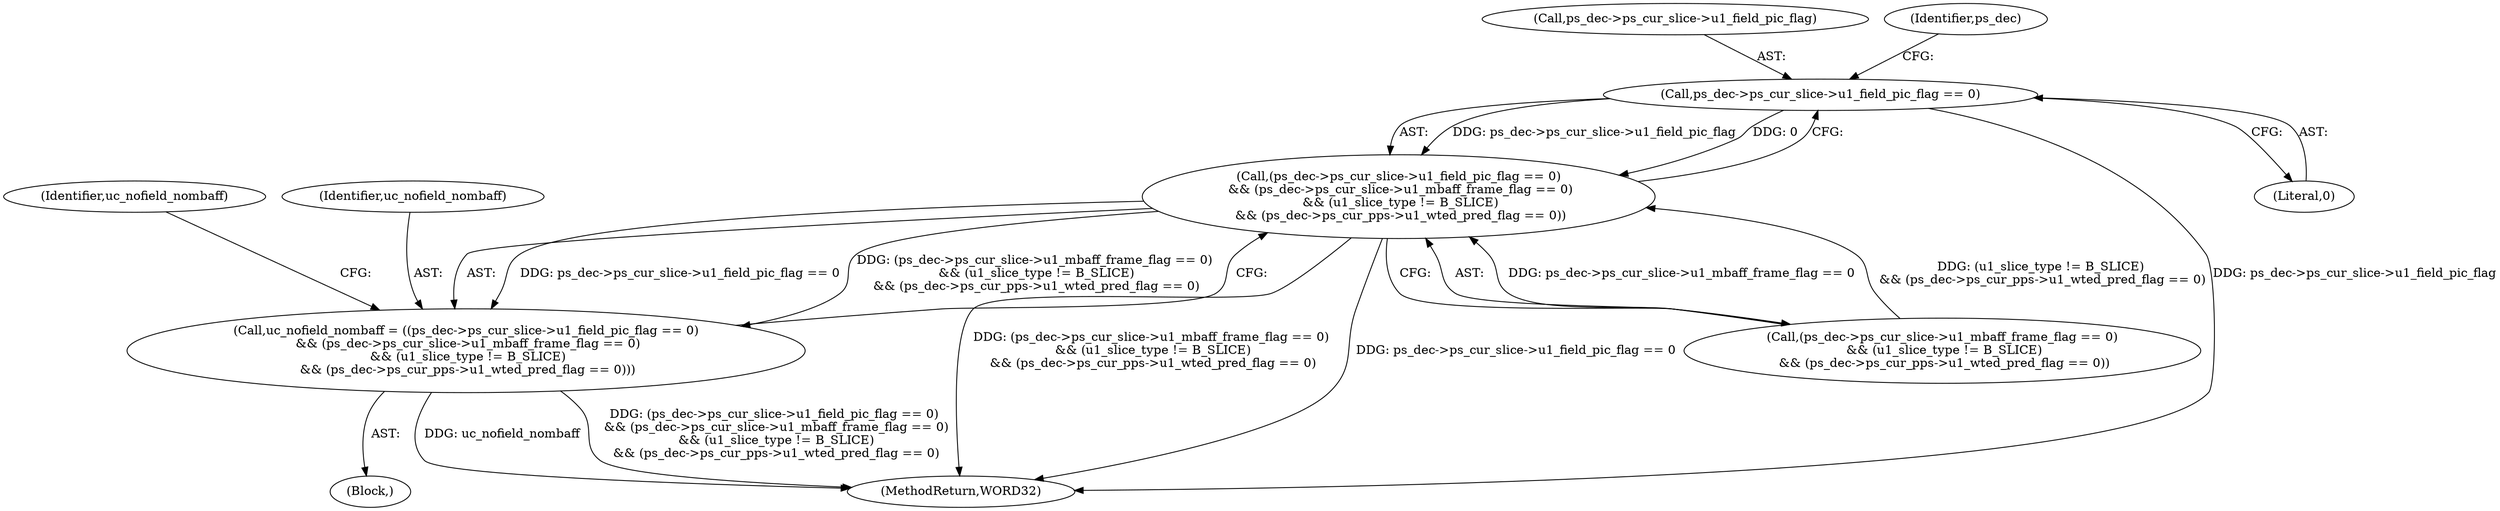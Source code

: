 digraph "0_Android_8b5fd8f24eba5dd19ab2f80ea11a9125aa882ae2@pointer" {
"1001704" [label="(Call,ps_dec->ps_cur_slice->u1_field_pic_flag == 0)"];
"1001703" [label="(Call,(ps_dec->ps_cur_slice->u1_field_pic_flag == 0)\n && (ps_dec->ps_cur_slice->u1_mbaff_frame_flag == 0)\n && (u1_slice_type != B_SLICE)\n && (ps_dec->ps_cur_pps->u1_wted_pred_flag == 0))"];
"1001701" [label="(Call,uc_nofield_nombaff = ((ps_dec->ps_cur_slice->u1_field_pic_flag == 0)\n && (ps_dec->ps_cur_slice->u1_mbaff_frame_flag == 0)\n && (u1_slice_type != B_SLICE)\n && (ps_dec->ps_cur_pps->u1_wted_pred_flag == 0)))"];
"1002544" [label="(MethodReturn,WORD32)"];
"1001731" [label="(Identifier,uc_nofield_nombaff)"];
"1001704" [label="(Call,ps_dec->ps_cur_slice->u1_field_pic_flag == 0)"];
"1001701" [label="(Call,uc_nofield_nombaff = ((ps_dec->ps_cur_slice->u1_field_pic_flag == 0)\n && (ps_dec->ps_cur_slice->u1_mbaff_frame_flag == 0)\n && (u1_slice_type != B_SLICE)\n && (ps_dec->ps_cur_pps->u1_wted_pred_flag == 0)))"];
"1001705" [label="(Call,ps_dec->ps_cur_slice->u1_field_pic_flag)"];
"1001702" [label="(Identifier,uc_nofield_nombaff)"];
"1001710" [label="(Literal,0)"];
"1001699" [label="(Block,)"];
"1001711" [label="(Call,(ps_dec->ps_cur_slice->u1_mbaff_frame_flag == 0)\n && (u1_slice_type != B_SLICE)\n && (ps_dec->ps_cur_pps->u1_wted_pred_flag == 0))"];
"1001715" [label="(Identifier,ps_dec)"];
"1001703" [label="(Call,(ps_dec->ps_cur_slice->u1_field_pic_flag == 0)\n && (ps_dec->ps_cur_slice->u1_mbaff_frame_flag == 0)\n && (u1_slice_type != B_SLICE)\n && (ps_dec->ps_cur_pps->u1_wted_pred_flag == 0))"];
"1001704" -> "1001703"  [label="AST: "];
"1001704" -> "1001710"  [label="CFG: "];
"1001705" -> "1001704"  [label="AST: "];
"1001710" -> "1001704"  [label="AST: "];
"1001715" -> "1001704"  [label="CFG: "];
"1001703" -> "1001704"  [label="CFG: "];
"1001704" -> "1002544"  [label="DDG: ps_dec->ps_cur_slice->u1_field_pic_flag"];
"1001704" -> "1001703"  [label="DDG: ps_dec->ps_cur_slice->u1_field_pic_flag"];
"1001704" -> "1001703"  [label="DDG: 0"];
"1001703" -> "1001701"  [label="AST: "];
"1001703" -> "1001711"  [label="CFG: "];
"1001711" -> "1001703"  [label="AST: "];
"1001701" -> "1001703"  [label="CFG: "];
"1001703" -> "1002544"  [label="DDG: (ps_dec->ps_cur_slice->u1_mbaff_frame_flag == 0)\n && (u1_slice_type != B_SLICE)\n && (ps_dec->ps_cur_pps->u1_wted_pred_flag == 0)"];
"1001703" -> "1002544"  [label="DDG: ps_dec->ps_cur_slice->u1_field_pic_flag == 0"];
"1001703" -> "1001701"  [label="DDG: ps_dec->ps_cur_slice->u1_field_pic_flag == 0"];
"1001703" -> "1001701"  [label="DDG: (ps_dec->ps_cur_slice->u1_mbaff_frame_flag == 0)\n && (u1_slice_type != B_SLICE)\n && (ps_dec->ps_cur_pps->u1_wted_pred_flag == 0)"];
"1001711" -> "1001703"  [label="DDG: ps_dec->ps_cur_slice->u1_mbaff_frame_flag == 0"];
"1001711" -> "1001703"  [label="DDG: (u1_slice_type != B_SLICE)\n && (ps_dec->ps_cur_pps->u1_wted_pred_flag == 0)"];
"1001701" -> "1001699"  [label="AST: "];
"1001702" -> "1001701"  [label="AST: "];
"1001731" -> "1001701"  [label="CFG: "];
"1001701" -> "1002544"  [label="DDG: uc_nofield_nombaff"];
"1001701" -> "1002544"  [label="DDG: (ps_dec->ps_cur_slice->u1_field_pic_flag == 0)\n && (ps_dec->ps_cur_slice->u1_mbaff_frame_flag == 0)\n && (u1_slice_type != B_SLICE)\n && (ps_dec->ps_cur_pps->u1_wted_pred_flag == 0)"];
}
